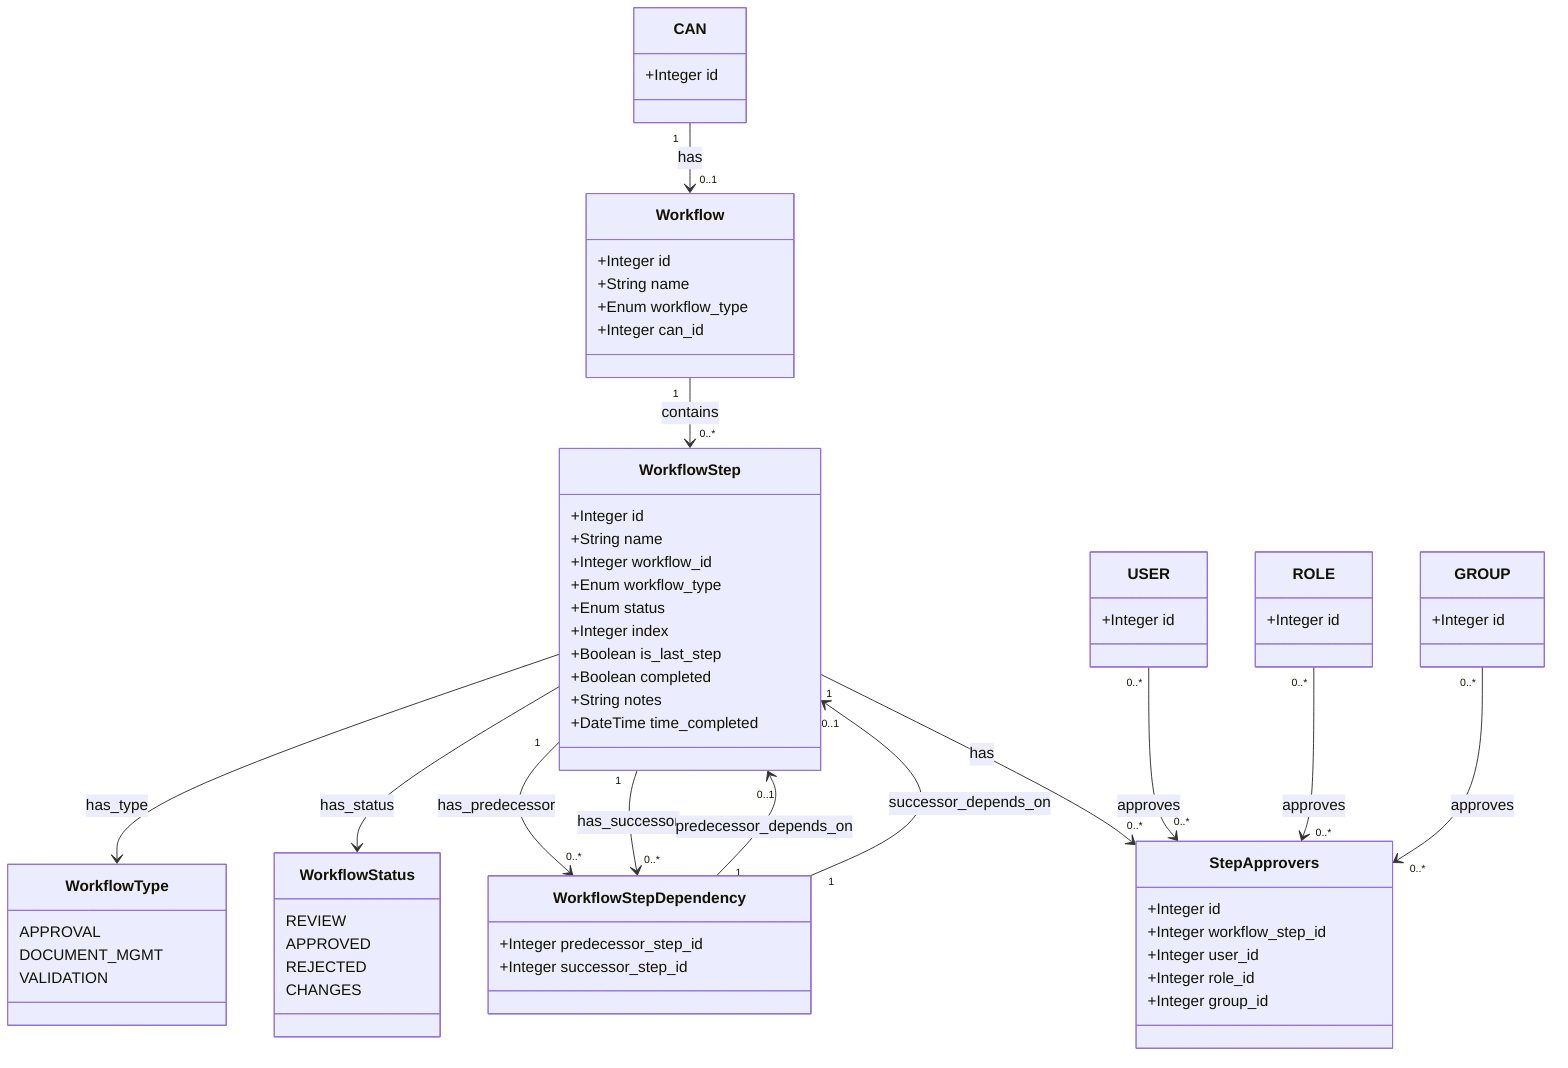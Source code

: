 classDiagram
    class Workflow {
        +Integer id
        +String name
        +Enum workflow_type
        +Integer can_id
    }

    class WorkflowType {
        APPROVAL
        DOCUMENT_MGMT
        VALIDATION
    }

    class WorkflowStatus {
        REVIEW
        APPROVED
        REJECTED
        CHANGES
    }

    class WorkflowStep {
        +Integer id
        +String name
        +Integer workflow_id
        +Enum workflow_type
        +Enum status
        +Integer index
        +Boolean is_last_step
        +Boolean completed
        +String notes
        +DateTime time_completed
    }

    class WorkflowStepDependency {
        +Integer predecessor_step_id
        +Integer successor_step_id
    }

    class StepApprovers {
        +Integer id
        +Integer workflow_step_id
        +Integer user_id
        +Integer role_id
        +Integer group_id
    }

    Workflow "1" --> "0..*" WorkflowStep: contains
    WorkflowStep --> WorkflowType: has_type
    WorkflowStep --> WorkflowStatus: has_status
    WorkflowStep "1" --> "0..*" WorkflowStepDependency: has_predecessor
    WorkflowStep "1" --> "0..*" WorkflowStepDependency: has_successor
    WorkflowStepDependency "1" --> "0..1" WorkflowStep: predecessor_depends_on
    WorkflowStepDependency "1" --> "0..1" WorkflowStep: successor_depends_on
    WorkflowStep "1" --> "0..*" StepApprovers: has

    class CAN {
        +Integer id
    }

    class USER {
        +Integer id
    }

    class ROLE {
        +Integer id
    }

    class GROUP {
        +Integer id
    }

    CAN "1" --> "0..1" Workflow: has
    USER "0..*" --> "0..*" StepApprovers: approves
    ROLE "0..*" --> "0..*" StepApprovers: approves
    GROUP "0..*" --> "0..*" StepApprovers: approves